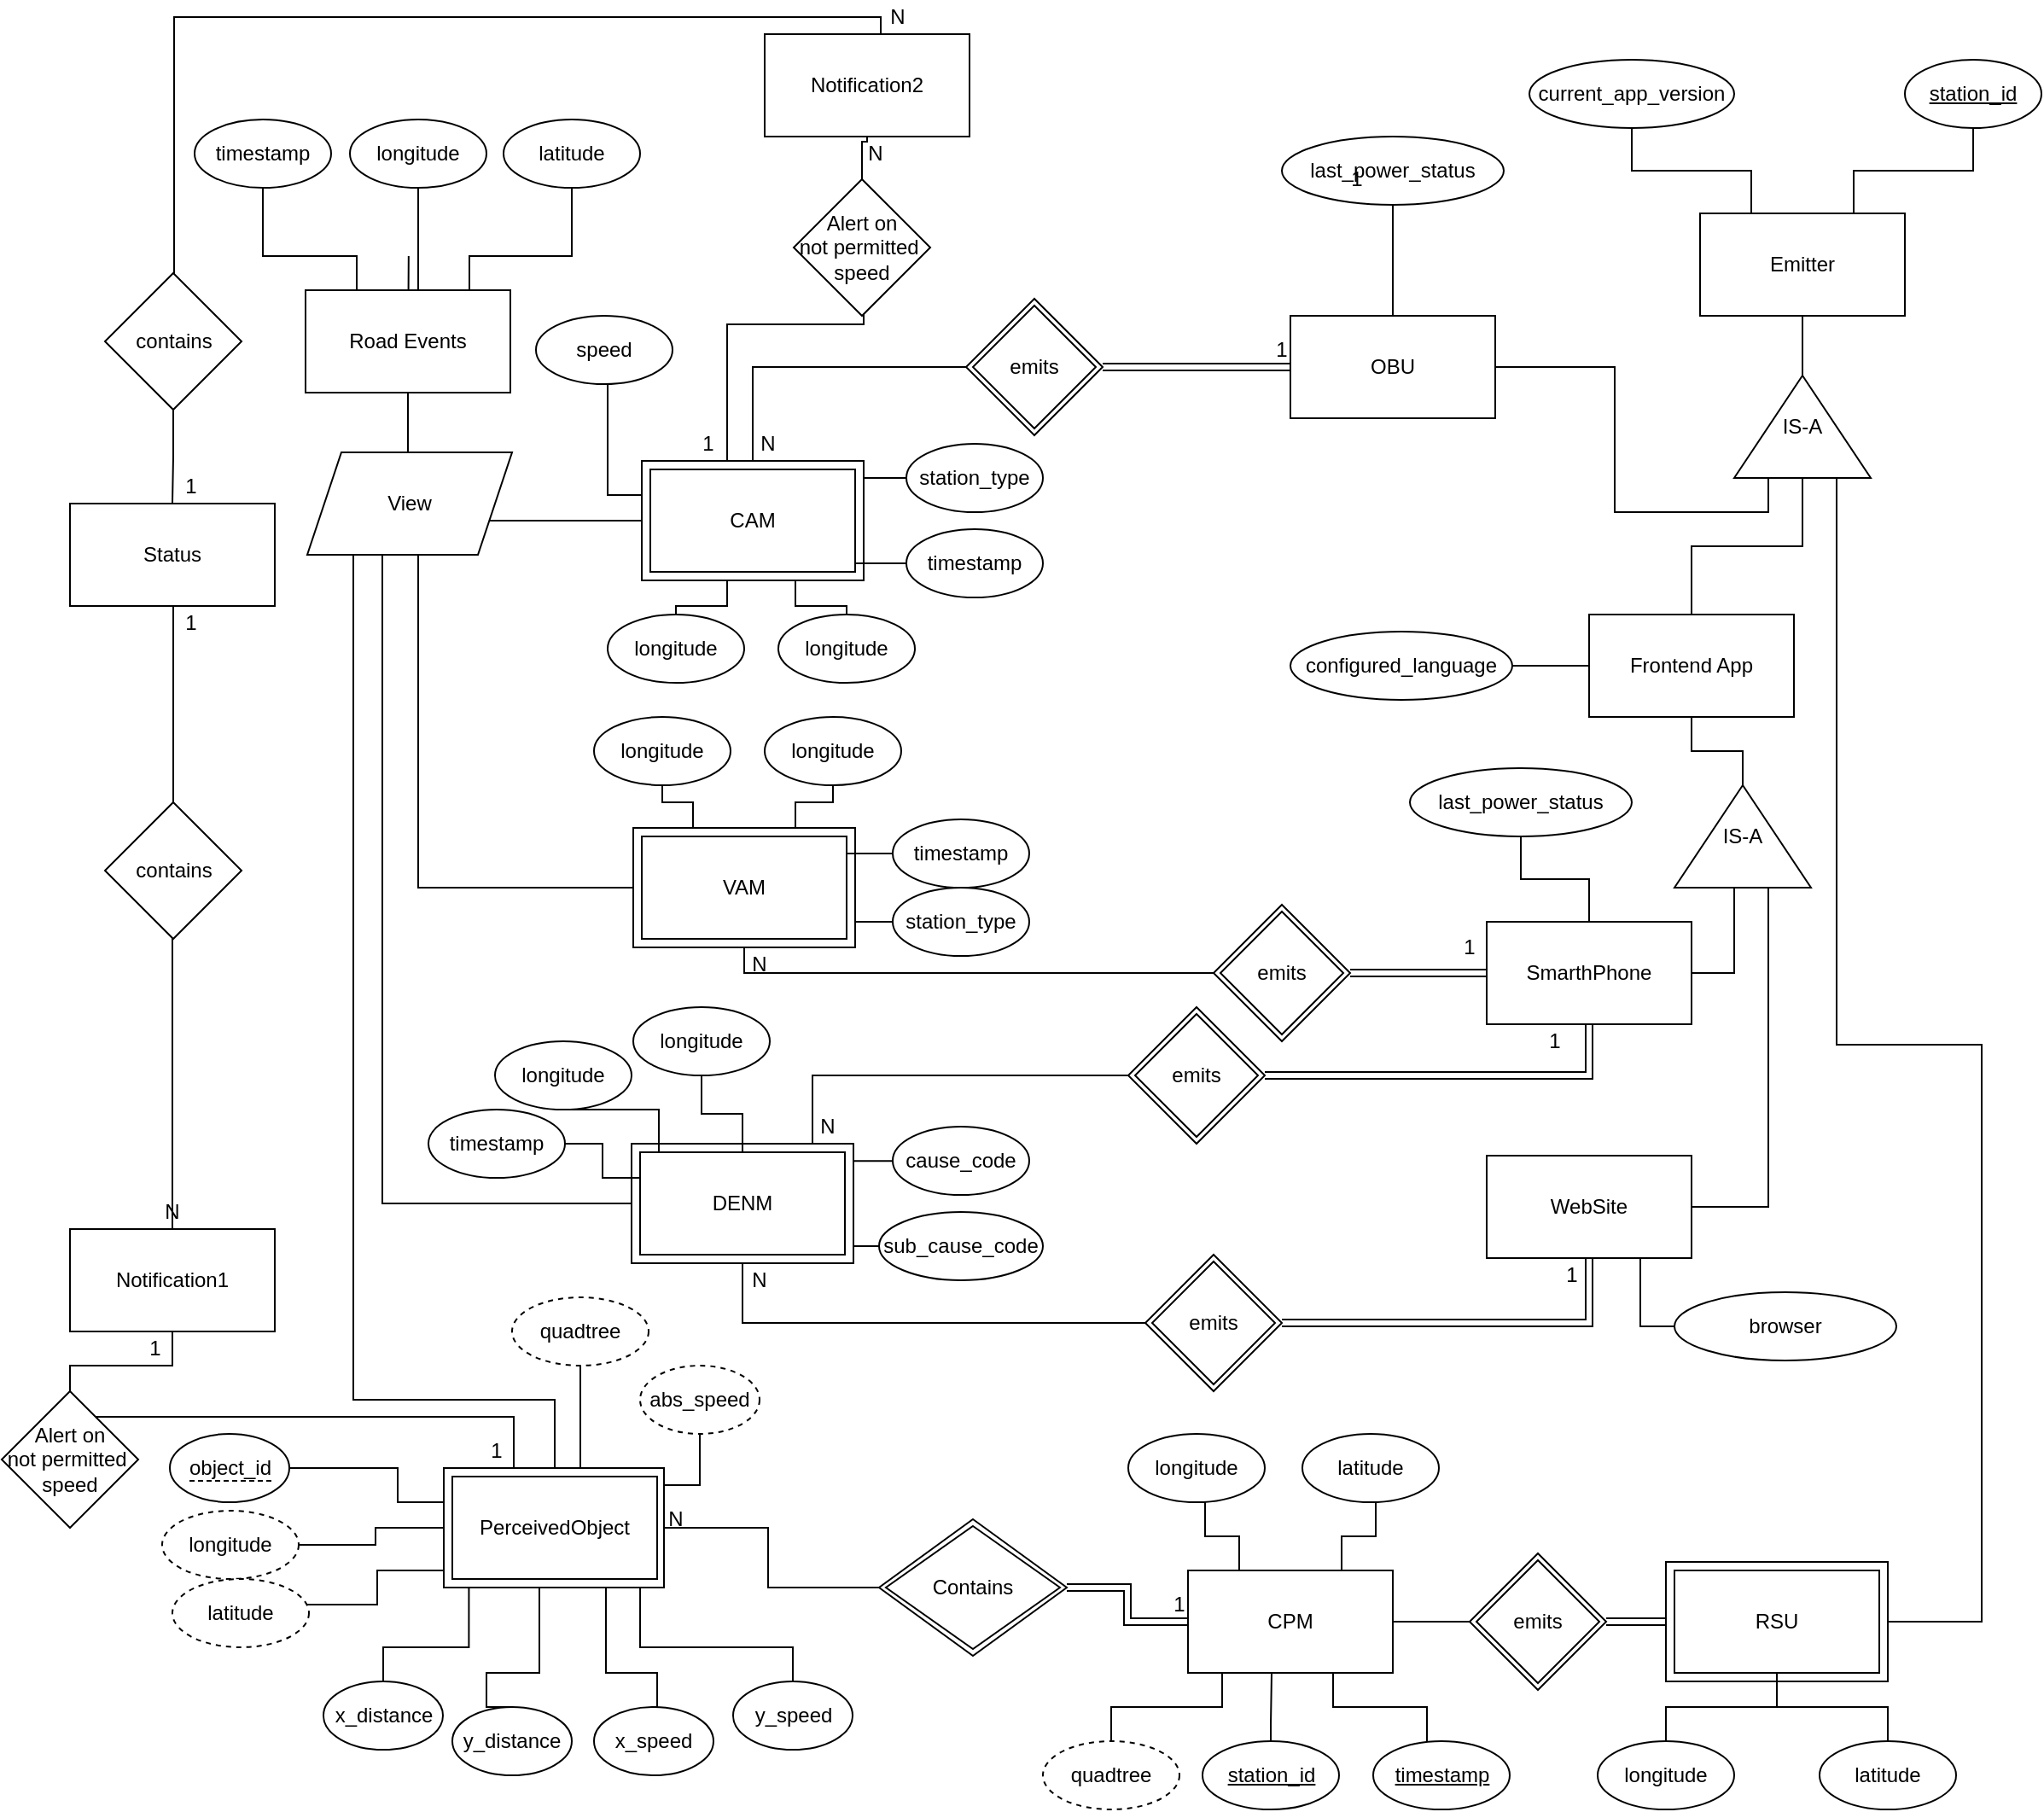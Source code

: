 <mxfile version="14.8.0" type="device"><diagram id="6PaPcvtNf6uHi-llysC4" name="Page-1"><mxGraphModel dx="1038" dy="489" grid="1" gridSize="10" guides="1" tooltips="1" connect="1" arrows="1" fold="1" page="1" pageScale="1" pageWidth="1200" pageHeight="1100" math="0" shadow="0"><root><mxCell id="0"/><mxCell id="1" parent="0"/><mxCell id="WyANn71mnW8HB14UP4LQ-8" style="edgeStyle=orthogonalEdgeStyle;rounded=0;orthogonalLoop=1;jettySize=auto;html=1;endArrow=none;endFill=0;" edge="1" parent="1" source="uCCfLY6yWy59Nrj04FJ7-2" target="WyANn71mnW8HB14UP4LQ-7"><mxGeometry relative="1" as="geometry"><Array as="points"><mxPoint x="344" y="850"/><mxPoint x="344" y="850"/></Array></mxGeometry></mxCell><mxCell id="ucsqI7avJcapHsjf32k--44" style="edgeStyle=orthogonalEdgeStyle;rounded=0;orthogonalLoop=1;jettySize=auto;html=1;endArrow=none;endFill=0;" parent="1" source="uCCfLY6yWy59Nrj04FJ7-30" target="ucsqI7avJcapHsjf32k--41" edge="1"><mxGeometry relative="1" as="geometry"><Array as="points"><mxPoint x="470" y="470"/><mxPoint x="492" y="470"/></Array></mxGeometry></mxCell><mxCell id="ucsqI7avJcapHsjf32k--45" style="edgeStyle=orthogonalEdgeStyle;rounded=0;orthogonalLoop=1;jettySize=auto;html=1;endArrow=none;endFill=0;" parent="1" source="uCCfLY6yWy59Nrj04FJ7-30" target="ucsqI7avJcapHsjf32k--42" edge="1"><mxGeometry relative="1" as="geometry"><Array as="points"><mxPoint x="410" y="470"/><mxPoint x="392" y="470"/></Array></mxGeometry></mxCell><mxCell id="ucsqI7avJcapHsjf32k--21" style="edgeStyle=orthogonalEdgeStyle;rounded=0;orthogonalLoop=1;jettySize=auto;html=1;endArrow=none;endFill=0;" parent="1" source="uCCfLY6yWy59Nrj04FJ7-78" target="ucsqI7avJcapHsjf32k--19" edge="1"><mxGeometry relative="1" as="geometry"><Array as="points"><mxPoint x="470" y="355"/><mxPoint x="500" y="355"/></Array></mxGeometry></mxCell><mxCell id="eNH_-MlL9D_157R0AB9f-15" style="edgeStyle=orthogonalEdgeStyle;rounded=0;orthogonalLoop=1;jettySize=auto;html=1;endArrow=none;endFill=0;" parent="1" source="uCCfLY6yWy59Nrj04FJ7-78" target="eNH_-MlL9D_157R0AB9f-14" edge="1"><mxGeometry relative="1" as="geometry"><Array as="points"><mxPoint x="360" y="290"/></Array></mxGeometry></mxCell><mxCell id="eNH_-MlL9D_157R0AB9f-16" style="edgeStyle=orthogonalEdgeStyle;rounded=0;orthogonalLoop=1;jettySize=auto;html=1;endArrow=none;endFill=0;" parent="1" source="uCCfLY6yWy59Nrj04FJ7-78" target="eNH_-MlL9D_157R0AB9f-19" edge="1"><mxGeometry relative="1" as="geometry"><mxPoint x="808.5" y="120" as="sourcePoint"/><Array as="points"><mxPoint x="430" y="190"/><mxPoint x="510" y="190"/></Array></mxGeometry></mxCell><mxCell id="eNH_-MlL9D_157R0AB9f-8" style="edgeStyle=orthogonalEdgeStyle;rounded=0;orthogonalLoop=1;jettySize=auto;html=1;endArrow=none;endFill=0;" parent="1" source="uCCfLY6yWy59Nrj04FJ7-2" target="eNH_-MlL9D_157R0AB9f-7" edge="1"><mxGeometry relative="1" as="geometry"><Array as="points"><mxPoint x="305" y="830"/><mxPoint x="75" y="830"/><mxPoint x="75" y="870"/></Array></mxGeometry></mxCell><mxCell id="eNH_-MlL9D_157R0AB9f-2" style="edgeStyle=orthogonalEdgeStyle;rounded=0;orthogonalLoop=1;jettySize=auto;html=1;endArrow=none;endFill=0;" parent="1" source="uCCfLY6yWy59Nrj04FJ7-2" target="eNH_-MlL9D_157R0AB9f-1" edge="1"><mxGeometry relative="1" as="geometry"><Array as="points"><mxPoint x="414" y="870"/></Array></mxGeometry></mxCell><mxCell id="5Y6IBH2IR4dklzvz58kl-82" style="edgeStyle=orthogonalEdgeStyle;rounded=0;orthogonalLoop=1;jettySize=auto;html=1;endArrow=none;endFill=0;" parent="1" source="5Y6IBH2IR4dklzvz58kl-74" target="5Y6IBH2IR4dklzvz58kl-37" edge="1"><mxGeometry relative="1" as="geometry"><Array as="points"><mxPoint x="1165" y="950"/><mxPoint x="1165" y="612"/><mxPoint x="1080" y="612"/></Array></mxGeometry></mxCell><mxCell id="5Y6IBH2IR4dklzvz58kl-77" style="edgeStyle=orthogonalEdgeStyle;rounded=0;orthogonalLoop=1;jettySize=auto;html=1;exitX=1;exitY=0.5;exitDx=0;exitDy=0;endArrow=none;endFill=0;shape=link;" parent="1" source="5Y6IBH2IR4dklzvz58kl-75" target="5Y6IBH2IR4dklzvz58kl-74" edge="1"><mxGeometry relative="1" as="geometry"/></mxCell><mxCell id="5Y6IBH2IR4dklzvz58kl-84" value="CAM" style="rounded=0;whiteSpace=wrap;html=1;" parent="1" vertex="1"><mxGeometry x="980" y="915" width="130" height="70" as="geometry"/></mxCell><mxCell id="uCCfLY6yWy59Nrj04FJ7-75" style="edgeStyle=orthogonalEdgeStyle;rounded=0;orthogonalLoop=1;jettySize=auto;html=1;exitX=0.5;exitY=1;exitDx=0;exitDy=0;entryX=0.75;entryY=0;entryDx=0;entryDy=0;endArrow=none;endFill=0;" parent="1" source="uCCfLY6yWy59Nrj04FJ7-43" target="uCCfLY6yWy59Nrj04FJ7-57" edge="1"><mxGeometry relative="1" as="geometry"><Array as="points"><mxPoint x="249" y="170"/></Array></mxGeometry></mxCell><mxCell id="uCCfLY6yWy59Nrj04FJ7-76" style="edgeStyle=orthogonalEdgeStyle;rounded=0;orthogonalLoop=1;jettySize=auto;html=1;exitX=0.5;exitY=1;exitDx=0;exitDy=0;endArrow=none;endFill=0;" parent="1" source="uCCfLY6yWy59Nrj04FJ7-44" target="uCCfLY6yWy59Nrj04FJ7-57" edge="1"><mxGeometry relative="1" as="geometry"><Array as="points"><mxPoint x="339" y="150"/><mxPoint x="279" y="150"/></Array></mxGeometry></mxCell><mxCell id="uCCfLY6yWy59Nrj04FJ7-69" style="edgeStyle=orthogonalEdgeStyle;rounded=0;orthogonalLoop=1;jettySize=auto;html=1;exitX=0.25;exitY=0;exitDx=0;exitDy=0;entryX=0.5;entryY=1;entryDx=0;entryDy=0;endArrow=none;endFill=0;" parent="1" source="uCCfLY6yWy59Nrj04FJ7-57" target="uCCfLY6yWy59Nrj04FJ7-66" edge="1"><mxGeometry relative="1" as="geometry"><Array as="points"><mxPoint x="213" y="150"/><mxPoint x="158" y="150"/></Array></mxGeometry></mxCell><mxCell id="uCCfLY6yWy59Nrj04FJ7-74" style="edgeStyle=orthogonalEdgeStyle;rounded=0;orthogonalLoop=1;jettySize=auto;html=1;entryX=0.5;entryY=1;entryDx=0;entryDy=0;endArrow=none;endFill=0;" parent="1" edge="1"><mxGeometry relative="1" as="geometry"><mxPoint x="243" y="290" as="sourcePoint"/><mxPoint x="243.41" y="150" as="targetPoint"/><Array as="points"><mxPoint x="243" y="220"/></Array></mxGeometry></mxCell><mxCell id="5Y6IBH2IR4dklzvz58kl-70" style="edgeStyle=orthogonalEdgeStyle;rounded=0;orthogonalLoop=1;jettySize=auto;html=1;endArrow=none;endFill=0;" parent="1" source="uCCfLY6yWy59Nrj04FJ7-4" target="uCCfLY6yWy59Nrj04FJ7-2" edge="1"><mxGeometry relative="1" as="geometry"/></mxCell><mxCell id="5Y6IBH2IR4dklzvz58kl-68" style="edgeStyle=orthogonalEdgeStyle;rounded=0;orthogonalLoop=1;jettySize=auto;html=1;endArrow=none;endFill=0;" parent="1" source="uCCfLY6yWy59Nrj04FJ7-2" target="ucsqI7avJcapHsjf32k--1" edge="1"><mxGeometry relative="1" as="geometry"><Array as="points"><mxPoint x="329" y="820"/><mxPoint x="211" y="820"/></Array><mxPoint x="240" y="400" as="targetPoint"/></mxGeometry></mxCell><mxCell id="uCCfLY6yWy59Nrj04FJ7-49" style="edgeStyle=orthogonalEdgeStyle;rounded=0;orthogonalLoop=1;jettySize=auto;html=1;exitX=1.003;exitY=0.085;exitDx=0;exitDy=0;entryX=0;entryY=0.5;entryDx=0;entryDy=0;endArrow=none;endFill=0;exitPerimeter=0;" parent="1" target="uCCfLY6yWy59Nrj04FJ7-48" edge="1"><mxGeometry relative="1" as="geometry"><mxPoint x="500.36" y="680.1" as="sourcePoint"/><Array as="points"><mxPoint x="530" y="680"/><mxPoint x="530" y="680"/></Array></mxGeometry></mxCell><mxCell id="uCCfLY6yWy59Nrj04FJ7-51" style="edgeStyle=orthogonalEdgeStyle;rounded=0;orthogonalLoop=1;jettySize=auto;html=1;entryX=0;entryY=0.5;entryDx=0;entryDy=0;endArrow=none;endFill=0;" parent="1" target="uCCfLY6yWy59Nrj04FJ7-50" edge="1"><mxGeometry relative="1" as="geometry"><mxPoint x="499" y="730" as="sourcePoint"/><Array as="points"/></mxGeometry></mxCell><mxCell id="uCCfLY6yWy59Nrj04FJ7-73" style="edgeStyle=orthogonalEdgeStyle;rounded=0;orthogonalLoop=1;jettySize=auto;html=1;exitX=0;exitY=0.5;exitDx=0;exitDy=0;endArrow=none;endFill=0;" parent="1" target="ucsqI7avJcapHsjf32k--1" edge="1"><mxGeometry relative="1" as="geometry"><Array as="points"><mxPoint x="228" y="705"/></Array><mxPoint x="378" y="705" as="sourcePoint"/><mxPoint x="228" y="400" as="targetPoint"/></mxGeometry></mxCell><mxCell id="5Y6IBH2IR4dklzvz58kl-15" style="edgeStyle=orthogonalEdgeStyle;rounded=0;orthogonalLoop=1;jettySize=auto;html=1;exitX=0;exitY=0.5;exitDx=0;exitDy=0;endArrow=none;endFill=0;entryX=0.5;entryY=0;entryDx=0;entryDy=0;" parent="1" source="5Y6IBH2IR4dklzvz58kl-13" target="uCCfLY6yWy59Nrj04FJ7-41" edge="1"><mxGeometry relative="1" as="geometry"><mxPoint x="395" y="640" as="targetPoint"/><Array as="points"><mxPoint x="480" y="630"/><mxPoint x="480" y="675"/></Array></mxGeometry></mxCell><mxCell id="5Y6IBH2IR4dklzvz58kl-20" style="edgeStyle=orthogonalEdgeStyle;rounded=0;orthogonalLoop=1;jettySize=auto;html=1;exitX=0;exitY=0.5;exitDx=0;exitDy=0;endArrow=none;endFill=0;entryX=0.25;entryY=0;entryDx=0;entryDy=0;" parent="1" source="5Y6IBH2IR4dklzvz58kl-21" target="5Y6IBH2IR4dklzvz58kl-23" edge="1"><mxGeometry relative="1" as="geometry"><mxPoint x="449" y="820.0" as="targetPoint"/><Array as="points"><mxPoint x="439" y="775"/></Array></mxGeometry></mxCell><mxCell id="5Y6IBH2IR4dklzvz58kl-66" value="CAM" style="rounded=0;whiteSpace=wrap;html=1;" parent="1" vertex="1"><mxGeometry x="374" y="670" width="130" height="70" as="geometry"/></mxCell><mxCell id="5Y6IBH2IR4dklzvz58kl-62" style="edgeStyle=orthogonalEdgeStyle;rounded=0;orthogonalLoop=1;jettySize=auto;html=1;endArrow=none;endFill=0;" parent="1" source="5Y6IBH2IR4dklzvz58kl-59" target="uCCfLY6yWy59Nrj04FJ7-78" edge="1"><mxGeometry relative="1" as="geometry"/></mxCell><mxCell id="5Y6IBH2IR4dklzvz58kl-8" style="edgeStyle=orthogonalEdgeStyle;rounded=0;orthogonalLoop=1;jettySize=auto;html=1;exitX=0;exitY=0.5;exitDx=0;exitDy=0;entryX=0.5;entryY=1;entryDx=0;entryDy=0;endArrow=none;endFill=0;" parent="1" source="5Y6IBH2IR4dklzvz58kl-3" target="uCCfLY6yWy59Nrj04FJ7-30" edge="1"><mxGeometry relative="1" as="geometry"><Array as="points"><mxPoint x="665" y="570"/><mxPoint x="439" y="570"/></Array></mxGeometry></mxCell><mxCell id="uCCfLY6yWy59Nrj04FJ7-40" style="edgeStyle=orthogonalEdgeStyle;rounded=0;orthogonalLoop=1;jettySize=auto;html=1;exitX=1;exitY=0.5;exitDx=0;exitDy=0;entryX=0;entryY=0.5;entryDx=0;entryDy=0;endArrow=none;endFill=0;" parent="1" target="uCCfLY6yWy59Nrj04FJ7-39" edge="1"><mxGeometry relative="1" as="geometry"><mxPoint x="500" y="520" as="sourcePoint"/><Array as="points"><mxPoint x="500" y="540"/><mxPoint x="527" y="540"/></Array></mxGeometry></mxCell><mxCell id="uCCfLY6yWy59Nrj04FJ7-72" style="edgeStyle=orthogonalEdgeStyle;rounded=0;orthogonalLoop=1;jettySize=auto;html=1;exitX=0;exitY=0.5;exitDx=0;exitDy=0;endArrow=none;endFill=0;" parent="1" target="ucsqI7avJcapHsjf32k--1" edge="1"><mxGeometry relative="1" as="geometry"><mxPoint x="381" y="520" as="sourcePoint"/><mxPoint x="249" y="400" as="targetPoint"/><Array as="points"><mxPoint x="249" y="520"/></Array></mxGeometry></mxCell><mxCell id="5Y6IBH2IR4dklzvz58kl-51" value="CAM" style="rounded=0;whiteSpace=wrap;html=1;" parent="1" vertex="1"><mxGeometry x="375" y="485" width="130" height="70" as="geometry"/></mxCell><mxCell id="uCCfLY6yWy59Nrj04FJ7-77" style="edgeStyle=orthogonalEdgeStyle;rounded=0;orthogonalLoop=1;jettySize=auto;html=1;endArrow=none;endFill=0;" parent="1" source="uCCfLY6yWy59Nrj04FJ7-78" target="eNH_-MlL9D_157R0AB9f-13" edge="1"><mxGeometry relative="1" as="geometry"><Array as="points"><mxPoint x="532" y="280"/><mxPoint x="532" y="280"/></Array><mxPoint x="505" y="305" as="sourcePoint"/><mxPoint x="532" y="305" as="targetPoint"/></mxGeometry></mxCell><mxCell id="uCCfLY6yWy59Nrj04FJ7-80" style="edgeStyle=orthogonalEdgeStyle;rounded=0;orthogonalLoop=1;jettySize=auto;html=1;exitX=0;exitY=0.5;exitDx=0;exitDy=0;endArrow=none;endFill=0;" parent="1" source="uCCfLY6yWy59Nrj04FJ7-78" edge="1"><mxGeometry relative="1" as="geometry"><Array as="points"><mxPoint x="270" y="305"/></Array><mxPoint x="245" y="290" as="targetPoint"/></mxGeometry></mxCell><mxCell id="ucsqI7avJcapHsjf32k--22" style="edgeStyle=orthogonalEdgeStyle;rounded=0;orthogonalLoop=1;jettySize=auto;html=1;endArrow=none;endFill=0;" parent="1" source="uCCfLY6yWy59Nrj04FJ7-78" target="ucsqI7avJcapHsjf32k--20" edge="1"><mxGeometry relative="1" as="geometry"><Array as="points"><mxPoint x="430" y="355"/><mxPoint x="400" y="355"/></Array></mxGeometry></mxCell><mxCell id="5Y6IBH2IR4dklzvz58kl-49" value="CAM" style="rounded=0;whiteSpace=wrap;html=1;" parent="1" vertex="1"><mxGeometry x="380" y="270" width="130" height="70" as="geometry"/></mxCell><mxCell id="uCCfLY6yWy59Nrj04FJ7-55" style="edgeStyle=orthogonalEdgeStyle;rounded=0;orthogonalLoop=1;jettySize=auto;html=1;endArrow=none;endFill=0;" parent="1" source="uCCfLY6yWy59Nrj04FJ7-2" target="uCCfLY6yWy59Nrj04FJ7-53" edge="1"><mxGeometry relative="1" as="geometry"><Array as="points"/></mxGeometry></mxCell><mxCell id="uCCfLY6yWy59Nrj04FJ7-56" style="edgeStyle=orthogonalEdgeStyle;rounded=0;orthogonalLoop=1;jettySize=auto;html=1;endArrow=none;endFill=0;" parent="1" source="uCCfLY6yWy59Nrj04FJ7-2" target="uCCfLY6yWy59Nrj04FJ7-54" edge="1"><mxGeometry relative="1" as="geometry"><Array as="points"><mxPoint x="225" y="920"/><mxPoint x="225" y="940"/></Array></mxGeometry></mxCell><mxCell id="uCCfLY6yWy59Nrj04FJ7-21" style="edgeStyle=orthogonalEdgeStyle;rounded=0;orthogonalLoop=1;jettySize=auto;html=1;entryX=1;entryY=0.5;entryDx=0;entryDy=0;endArrow=none;endFill=0;" parent="1" source="uCCfLY6yWy59Nrj04FJ7-2" target="uCCfLY6yWy59Nrj04FJ7-20" edge="1"><mxGeometry relative="1" as="geometry"><Array as="points"><mxPoint x="237" y="880"/><mxPoint x="237" y="860"/></Array></mxGeometry></mxCell><mxCell id="uCCfLY6yWy59Nrj04FJ7-26" style="edgeStyle=orthogonalEdgeStyle;rounded=0;orthogonalLoop=1;jettySize=auto;html=1;entryX=0.5;entryY=0;entryDx=0;entryDy=0;endArrow=none;endFill=0;exitX=0.081;exitY=1.001;exitDx=0;exitDy=0;exitPerimeter=0;" parent="1" source="uCCfLY6yWy59Nrj04FJ7-2" target="uCCfLY6yWy59Nrj04FJ7-22" edge="1"><mxGeometry relative="1" as="geometry"><mxPoint x="278" y="927" as="sourcePoint"/><Array as="points"><mxPoint x="279" y="965"/><mxPoint x="229" y="965"/></Array></mxGeometry></mxCell><mxCell id="uCCfLY6yWy59Nrj04FJ7-27" style="edgeStyle=orthogonalEdgeStyle;rounded=0;orthogonalLoop=1;jettySize=auto;html=1;exitX=0.25;exitY=1;exitDx=0;exitDy=0;entryX=0.5;entryY=0;entryDx=0;entryDy=0;endArrow=none;endFill=0;" parent="1" source="uCCfLY6yWy59Nrj04FJ7-2" target="uCCfLY6yWy59Nrj04FJ7-23" edge="1"><mxGeometry relative="1" as="geometry"><Array as="points"><mxPoint x="320" y="925"/><mxPoint x="320" y="980"/><mxPoint x="289" y="980"/><mxPoint x="289" y="1000"/></Array></mxGeometry></mxCell><mxCell id="uCCfLY6yWy59Nrj04FJ7-28" style="edgeStyle=orthogonalEdgeStyle;rounded=0;orthogonalLoop=1;jettySize=auto;html=1;exitX=0.75;exitY=1;exitDx=0;exitDy=0;entryX=0.5;entryY=0;entryDx=0;entryDy=0;endArrow=none;endFill=0;" parent="1" source="uCCfLY6yWy59Nrj04FJ7-2" target="uCCfLY6yWy59Nrj04FJ7-24" edge="1"><mxGeometry relative="1" as="geometry"><Array as="points"><mxPoint x="359" y="980"/><mxPoint x="389" y="980"/><mxPoint x="389" y="1000"/></Array></mxGeometry></mxCell><mxCell id="uCCfLY6yWy59Nrj04FJ7-29" style="edgeStyle=orthogonalEdgeStyle;rounded=0;orthogonalLoop=1;jettySize=auto;html=1;exitX=0.917;exitY=1.014;exitDx=0;exitDy=0;entryX=0.5;entryY=0;entryDx=0;entryDy=0;endArrow=none;endFill=0;exitPerimeter=0;" parent="1" source="uCCfLY6yWy59Nrj04FJ7-2" target="uCCfLY6yWy59Nrj04FJ7-25" edge="1"><mxGeometry relative="1" as="geometry"><Array as="points"><mxPoint x="379" y="965"/><mxPoint x="469" y="965"/></Array></mxGeometry></mxCell><mxCell id="uCCfLY6yWy59Nrj04FJ7-42" value="PerceivedObject" style="rounded=0;whiteSpace=wrap;html=1;double=true;" parent="1" vertex="1"><mxGeometry x="264" y="860" width="129" height="70" as="geometry"/></mxCell><mxCell id="uCCfLY6yWy59Nrj04FJ7-5" style="edgeStyle=orthogonalEdgeStyle;rounded=0;orthogonalLoop=1;jettySize=auto;html=1;endArrow=none;endFill=0;shape=link;" parent="1" source="uCCfLY6yWy59Nrj04FJ7-1" target="uCCfLY6yWy59Nrj04FJ7-4" edge="1"><mxGeometry relative="1" as="geometry"/></mxCell><mxCell id="uCCfLY6yWy59Nrj04FJ7-17" style="edgeStyle=orthogonalEdgeStyle;rounded=0;orthogonalLoop=1;jettySize=auto;html=1;exitX=0.25;exitY=0;exitDx=0;exitDy=0;endArrow=none;endFill=0;" parent="1" source="uCCfLY6yWy59Nrj04FJ7-1" target="uCCfLY6yWy59Nrj04FJ7-16" edge="1"><mxGeometry relative="1" as="geometry"><Array as="points"><mxPoint x="730" y="900"/><mxPoint x="710" y="900"/></Array></mxGeometry></mxCell><mxCell id="uCCfLY6yWy59Nrj04FJ7-19" style="edgeStyle=orthogonalEdgeStyle;rounded=0;orthogonalLoop=1;jettySize=auto;html=1;exitX=0.75;exitY=0;exitDx=0;exitDy=0;entryX=0.5;entryY=1;entryDx=0;entryDy=0;endArrow=none;endFill=0;" parent="1" source="uCCfLY6yWy59Nrj04FJ7-1" target="uCCfLY6yWy59Nrj04FJ7-18" edge="1"><mxGeometry relative="1" as="geometry"><Array as="points"><mxPoint x="790" y="900"/><mxPoint x="810" y="900"/><mxPoint x="810" y="880"/></Array></mxGeometry></mxCell><mxCell id="WyANn71mnW8HB14UP4LQ-6" style="edgeStyle=orthogonalEdgeStyle;rounded=0;orthogonalLoop=1;jettySize=auto;html=1;endArrow=none;endFill=0;" edge="1" parent="1" source="uCCfLY6yWy59Nrj04FJ7-1" target="WyANn71mnW8HB14UP4LQ-5"><mxGeometry relative="1" as="geometry"><Array as="points"><mxPoint x="720" y="1000"/><mxPoint x="655" y="1000"/></Array></mxGeometry></mxCell><mxCell id="uCCfLY6yWy59Nrj04FJ7-1" value="CPM" style="rounded=0;whiteSpace=wrap;html=1;" parent="1" vertex="1"><mxGeometry x="700" y="920" width="120" height="60" as="geometry"/></mxCell><mxCell id="uCCfLY6yWy59Nrj04FJ7-2" value="PerceivedObject" style="rounded=0;whiteSpace=wrap;html=1;double=true;" parent="1" vertex="1"><mxGeometry x="269" y="865" width="120" height="60" as="geometry"/></mxCell><mxCell id="uCCfLY6yWy59Nrj04FJ7-4" value="Contains" style="rhombus;whiteSpace=wrap;html=1;strokeWidth=1;sketch=0;fillStyle=auto;perimeterSpacing=0;stroke-linecap=&quot;butt&quot;;double=1;" parent="1" vertex="1"><mxGeometry x="519" y="890" width="110" height="80" as="geometry"/></mxCell><mxCell id="uCCfLY6yWy59Nrj04FJ7-7" value="1" style="text;html=1;strokeColor=none;fillColor=none;align=center;verticalAlign=middle;whiteSpace=wrap;rounded=0;" parent="1" vertex="1"><mxGeometry x="675" y="930" width="40" height="20" as="geometry"/></mxCell><mxCell id="5Y6IBH2IR4dklzvz58kl-72" style="edgeStyle=orthogonalEdgeStyle;rounded=0;orthogonalLoop=1;jettySize=auto;html=1;endArrow=none;endFill=0;" parent="1" source="uCCfLY6yWy59Nrj04FJ7-10" target="uCCfLY6yWy59Nrj04FJ7-1" edge="1"><mxGeometry relative="1" as="geometry"><Array as="points"><mxPoint x="749" y="1010"/><mxPoint x="749" y="1010"/></Array></mxGeometry></mxCell><mxCell id="uCCfLY6yWy59Nrj04FJ7-10" value="&lt;u&gt;station_id&lt;/u&gt;" style="ellipse;whiteSpace=wrap;html=1;" parent="1" vertex="1"><mxGeometry x="708.5" y="1020" width="80" height="40" as="geometry"/></mxCell><mxCell id="5Y6IBH2IR4dklzvz58kl-73" style="edgeStyle=orthogonalEdgeStyle;rounded=0;orthogonalLoop=1;jettySize=auto;html=1;endArrow=none;endFill=0;" parent="1" source="uCCfLY6yWy59Nrj04FJ7-12" target="uCCfLY6yWy59Nrj04FJ7-1" edge="1"><mxGeometry relative="1" as="geometry"><Array as="points"><mxPoint x="840" y="1000"/><mxPoint x="785" y="1000"/></Array></mxGeometry></mxCell><mxCell id="uCCfLY6yWy59Nrj04FJ7-12" value="&lt;u&gt;timestamp&lt;/u&gt;" style="ellipse;whiteSpace=wrap;html=1;" parent="1" vertex="1"><mxGeometry x="808.5" y="1020" width="80" height="40" as="geometry"/></mxCell><mxCell id="uCCfLY6yWy59Nrj04FJ7-16" value="longitude" style="ellipse;whiteSpace=wrap;html=1;" parent="1" vertex="1"><mxGeometry x="665" y="840" width="80" height="40" as="geometry"/></mxCell><mxCell id="uCCfLY6yWy59Nrj04FJ7-18" value="latitude" style="ellipse;whiteSpace=wrap;html=1;" parent="1" vertex="1"><mxGeometry x="767" y="840" width="80" height="40" as="geometry"/></mxCell><mxCell id="uCCfLY6yWy59Nrj04FJ7-20" value="&lt;div style=&quot;border-bottom: 1px dashed black&quot;&gt;object_id&lt;/div&gt;" style="ellipse;whiteSpace=wrap;html=1;" parent="1" vertex="1"><mxGeometry x="103.5" y="840" width="70" height="40" as="geometry"/></mxCell><mxCell id="uCCfLY6yWy59Nrj04FJ7-22" value="x_distance" style="ellipse;whiteSpace=wrap;html=1;" parent="1" vertex="1"><mxGeometry x="193.5" y="985" width="70" height="40" as="geometry"/></mxCell><mxCell id="uCCfLY6yWy59Nrj04FJ7-23" value="y_distance" style="ellipse;whiteSpace=wrap;html=1;" parent="1" vertex="1"><mxGeometry x="269" y="1000" width="70" height="40" as="geometry"/></mxCell><mxCell id="uCCfLY6yWy59Nrj04FJ7-24" value="x_speed" style="ellipse;whiteSpace=wrap;html=1;" parent="1" vertex="1"><mxGeometry x="352" y="1000" width="70" height="40" as="geometry"/></mxCell><mxCell id="uCCfLY6yWy59Nrj04FJ7-25" value="y_speed" style="ellipse;whiteSpace=wrap;html=1;" parent="1" vertex="1"><mxGeometry x="433.5" y="985" width="70" height="40" as="geometry"/></mxCell><mxCell id="ucsqI7avJcapHsjf32k--43" style="edgeStyle=orthogonalEdgeStyle;rounded=0;orthogonalLoop=1;jettySize=auto;html=1;endArrow=none;endFill=0;" parent="1" source="uCCfLY6yWy59Nrj04FJ7-30" target="ucsqI7avJcapHsjf32k--40" edge="1"><mxGeometry relative="1" as="geometry"><Array as="points"><mxPoint x="520" y="500"/><mxPoint x="520" y="500"/></Array></mxGeometry></mxCell><mxCell id="uCCfLY6yWy59Nrj04FJ7-30" value="VAM" style="rounded=0;whiteSpace=wrap;html=1;absoluteArcSize=0;arcSize=12;imageHeight=24;" parent="1" vertex="1"><mxGeometry x="380" y="490" width="120" height="60" as="geometry"/></mxCell><mxCell id="uCCfLY6yWy59Nrj04FJ7-39" value="station_type" style="ellipse;whiteSpace=wrap;html=1;" parent="1" vertex="1"><mxGeometry x="527" y="520" width="80" height="40" as="geometry"/></mxCell><mxCell id="uCCfLY6yWy59Nrj04FJ7-41" value="DENM" style="rounded=0;whiteSpace=wrap;html=1;sketch=0;strokeColor=#000000;strokeWidth=1;" parent="1" vertex="1"><mxGeometry x="379" y="675" width="120" height="60" as="geometry"/></mxCell><mxCell id="uCCfLY6yWy59Nrj04FJ7-43" value="longitude" style="ellipse;whiteSpace=wrap;html=1;" parent="1" vertex="1"><mxGeometry x="209" y="70" width="80" height="40" as="geometry"/></mxCell><mxCell id="uCCfLY6yWy59Nrj04FJ7-44" value="latitude" style="ellipse;whiteSpace=wrap;html=1;" parent="1" vertex="1"><mxGeometry x="299" y="70" width="80" height="40" as="geometry"/></mxCell><mxCell id="uCCfLY6yWy59Nrj04FJ7-48" value="cause_code" style="ellipse;whiteSpace=wrap;html=1;" parent="1" vertex="1"><mxGeometry x="527" y="660" width="80" height="40" as="geometry"/></mxCell><mxCell id="uCCfLY6yWy59Nrj04FJ7-50" value="sub_cause_code" style="ellipse;whiteSpace=wrap;html=1;" parent="1" vertex="1"><mxGeometry x="519" y="710" width="96" height="40" as="geometry"/></mxCell><mxCell id="uCCfLY6yWy59Nrj04FJ7-53" value="longitude" style="ellipse;whiteSpace=wrap;html=1;dashed=1;" parent="1" vertex="1"><mxGeometry x="99" y="885" width="80" height="40" as="geometry"/></mxCell><mxCell id="uCCfLY6yWy59Nrj04FJ7-54" value="latitude" style="ellipse;whiteSpace=wrap;html=1;dashed=1;" parent="1" vertex="1"><mxGeometry x="105" y="925" width="80" height="40" as="geometry"/></mxCell><mxCell id="uCCfLY6yWy59Nrj04FJ7-57" value="Road Events" style="rounded=0;whiteSpace=wrap;html=1;sketch=0;strokeColor=#000000;strokeWidth=1;rotation=0;" parent="1" vertex="1"><mxGeometry x="183" y="170" width="120" height="60" as="geometry"/></mxCell><mxCell id="uCCfLY6yWy59Nrj04FJ7-66" value="timestamp" style="ellipse;whiteSpace=wrap;html=1;" parent="1" vertex="1"><mxGeometry x="118" y="70" width="80" height="40" as="geometry"/></mxCell><mxCell id="ucsqI7avJcapHsjf32k--18" style="edgeStyle=orthogonalEdgeStyle;rounded=0;orthogonalLoop=1;jettySize=auto;html=1;endArrow=none;endFill=0;" parent="1" source="uCCfLY6yWy59Nrj04FJ7-78" target="ucsqI7avJcapHsjf32k--17" edge="1"><mxGeometry relative="1" as="geometry"><mxPoint x="474" y="320" as="sourcePoint"/><Array as="points"><mxPoint x="510" y="330"/><mxPoint x="510" y="330"/></Array></mxGeometry></mxCell><mxCell id="uCCfLY6yWy59Nrj04FJ7-78" value="CAM" style="rounded=0;whiteSpace=wrap;html=1;" parent="1" vertex="1"><mxGeometry x="385" y="275" width="120" height="60" as="geometry"/></mxCell><mxCell id="5Y6IBH2IR4dklzvz58kl-41" style="edgeStyle=orthogonalEdgeStyle;rounded=0;orthogonalLoop=1;jettySize=auto;html=1;endArrow=none;endFill=0;" parent="1" source="5Y6IBH2IR4dklzvz58kl-1" target="ucsqI7avJcapHsjf32k--62" edge="1"><mxGeometry relative="1" as="geometry"><Array as="points"><mxPoint x="1020" y="570"/></Array></mxGeometry></mxCell><mxCell id="5Y6IBH2IR4dklzvz58kl-1" value="SmarthPhone" style="rounded=0;whiteSpace=wrap;html=1;" parent="1" vertex="1"><mxGeometry x="875" y="540" width="120" height="60" as="geometry"/></mxCell><mxCell id="5Y6IBH2IR4dklzvz58kl-9" style="edgeStyle=orthogonalEdgeStyle;rounded=0;orthogonalLoop=1;jettySize=auto;html=1;exitX=1;exitY=0.5;exitDx=0;exitDy=0;entryX=0;entryY=0.5;entryDx=0;entryDy=0;endArrow=none;endFill=0;shape=link;" parent="1" source="5Y6IBH2IR4dklzvz58kl-3" target="5Y6IBH2IR4dklzvz58kl-1" edge="1"><mxGeometry relative="1" as="geometry"/></mxCell><mxCell id="5Y6IBH2IR4dklzvz58kl-3" value="emits" style="rhombus;whiteSpace=wrap;html=1;double=1;" parent="1" vertex="1"><mxGeometry x="715" y="530" width="80" height="80" as="geometry"/></mxCell><mxCell id="5Y6IBH2IR4dklzvz58kl-10" value="1" style="text;html=1;strokeColor=none;fillColor=none;align=center;verticalAlign=middle;whiteSpace=wrap;rounded=0;" parent="1" vertex="1"><mxGeometry x="845" y="545" width="40" height="20" as="geometry"/></mxCell><mxCell id="5Y6IBH2IR4dklzvz58kl-11" value="N" style="text;html=1;strokeColor=none;fillColor=none;align=center;verticalAlign=middle;whiteSpace=wrap;rounded=0;" parent="1" vertex="1"><mxGeometry x="429" y="555" width="40" height="20" as="geometry"/></mxCell><mxCell id="5Y6IBH2IR4dklzvz58kl-12" style="edgeStyle=orthogonalEdgeStyle;rounded=0;orthogonalLoop=1;jettySize=auto;html=1;exitX=1;exitY=0.5;exitDx=0;exitDy=0;entryX=0.5;entryY=1;entryDx=0;entryDy=0;endArrow=none;endFill=0;shape=link;" parent="1" source="5Y6IBH2IR4dklzvz58kl-13" target="5Y6IBH2IR4dklzvz58kl-1" edge="1"><mxGeometry relative="1" as="geometry"><mxPoint x="845" y="702.5" as="targetPoint"/></mxGeometry></mxCell><mxCell id="5Y6IBH2IR4dklzvz58kl-13" value="emits" style="rhombus;whiteSpace=wrap;html=1;double=1;" parent="1" vertex="1"><mxGeometry x="665" y="590" width="80" height="80" as="geometry"/></mxCell><mxCell id="5Y6IBH2IR4dklzvz58kl-14" value="1" style="text;html=1;strokeColor=none;fillColor=none;align=center;verticalAlign=middle;whiteSpace=wrap;rounded=0;" parent="1" vertex="1"><mxGeometry x="895" y="600" width="40" height="20" as="geometry"/></mxCell><mxCell id="5Y6IBH2IR4dklzvz58kl-16" value="N" style="text;html=1;strokeColor=none;fillColor=none;align=center;verticalAlign=middle;whiteSpace=wrap;rounded=0;" parent="1" vertex="1"><mxGeometry x="469" y="650" width="40" height="20" as="geometry"/></mxCell><mxCell id="5Y6IBH2IR4dklzvz58kl-42" style="edgeStyle=orthogonalEdgeStyle;rounded=0;orthogonalLoop=1;jettySize=auto;html=1;endArrow=none;endFill=0;" parent="1" source="ucsqI7avJcapHsjf32k--62" target="ucsqI7avJcapHsjf32k--61" edge="1"><mxGeometry relative="1" as="geometry"><Array as="points"/></mxGeometry></mxCell><mxCell id="5Y6IBH2IR4dklzvz58kl-18" value="WebSite" style="rounded=0;whiteSpace=wrap;html=1;" parent="1" vertex="1"><mxGeometry x="875" y="677" width="120" height="60" as="geometry"/></mxCell><mxCell id="5Y6IBH2IR4dklzvz58kl-19" style="edgeStyle=orthogonalEdgeStyle;rounded=0;orthogonalLoop=1;jettySize=auto;html=1;exitX=1;exitY=0.5;exitDx=0;exitDy=0;endArrow=none;endFill=0;entryX=0.5;entryY=1;entryDx=0;entryDy=0;shape=link;" parent="1" source="5Y6IBH2IR4dklzvz58kl-21" target="5Y6IBH2IR4dklzvz58kl-18" edge="1"><mxGeometry relative="1" as="geometry"><mxPoint x="935" y="730" as="targetPoint"/></mxGeometry></mxCell><mxCell id="5Y6IBH2IR4dklzvz58kl-21" value="emits" style="rhombus;whiteSpace=wrap;html=1;double=1;" parent="1" vertex="1"><mxGeometry x="675" y="735" width="80" height="80" as="geometry"/></mxCell><mxCell id="5Y6IBH2IR4dklzvz58kl-22" value="1" style="text;html=1;strokeColor=none;fillColor=none;align=center;verticalAlign=middle;whiteSpace=wrap;rounded=0;" parent="1" vertex="1"><mxGeometry x="905" y="737" width="40" height="20" as="geometry"/></mxCell><mxCell id="5Y6IBH2IR4dklzvz58kl-23" value="N" style="text;html=1;strokeColor=none;fillColor=none;align=center;verticalAlign=middle;whiteSpace=wrap;rounded=0;" parent="1" vertex="1"><mxGeometry x="429" y="740" width="40" height="20" as="geometry"/></mxCell><mxCell id="5Y6IBH2IR4dklzvz58kl-44" style="edgeStyle=orthogonalEdgeStyle;rounded=0;orthogonalLoop=1;jettySize=auto;html=1;endArrow=none;endFill=0;" parent="1" source="5Y6IBH2IR4dklzvz58kl-37" target="5Y6IBH2IR4dklzvz58kl-38" edge="1"><mxGeometry relative="1" as="geometry"><Array as="points"><mxPoint x="1060" y="210"/><mxPoint x="1060" y="210"/></Array></mxGeometry></mxCell><mxCell id="5Y6IBH2IR4dklzvz58kl-37" value="IS-A" style="triangle;whiteSpace=wrap;html=1;rounded=0;sketch=0;strokeColor=#000000;strokeWidth=1;rotation=0;direction=north;" parent="1" vertex="1"><mxGeometry x="1020" y="220" width="80" height="60" as="geometry"/></mxCell><mxCell id="5Y6IBH2IR4dklzvz58kl-45" style="edgeStyle=orthogonalEdgeStyle;rounded=0;orthogonalLoop=1;jettySize=auto;html=1;endArrow=none;endFill=0;" parent="1" source="5Y6IBH2IR4dklzvz58kl-38" target="5Y6IBH2IR4dklzvz58kl-40" edge="1"><mxGeometry relative="1" as="geometry"><Array as="points"><mxPoint x="1030" y="100"/><mxPoint x="960" y="100"/></Array></mxGeometry></mxCell><mxCell id="5Y6IBH2IR4dklzvz58kl-46" style="edgeStyle=orthogonalEdgeStyle;rounded=0;orthogonalLoop=1;jettySize=auto;html=1;endArrow=none;endFill=0;" parent="1" source="5Y6IBH2IR4dklzvz58kl-38" target="5Y6IBH2IR4dklzvz58kl-39" edge="1"><mxGeometry relative="1" as="geometry"><Array as="points"><mxPoint x="1090" y="100"/><mxPoint x="1160" y="100"/></Array></mxGeometry></mxCell><mxCell id="5Y6IBH2IR4dklzvz58kl-38" value="Emitter" style="rounded=0;whiteSpace=wrap;html=1;" parent="1" vertex="1"><mxGeometry x="1000" y="125" width="120" height="60" as="geometry"/></mxCell><mxCell id="5Y6IBH2IR4dklzvz58kl-39" value="&lt;u&gt;station_id&lt;/u&gt;" style="ellipse;whiteSpace=wrap;html=1;" parent="1" vertex="1"><mxGeometry x="1120" y="35" width="80" height="40" as="geometry"/></mxCell><mxCell id="5Y6IBH2IR4dklzvz58kl-40" value="current_app_version" style="ellipse;whiteSpace=wrap;html=1;" parent="1" vertex="1"><mxGeometry x="900" y="35" width="120" height="40" as="geometry"/></mxCell><mxCell id="5Y6IBH2IR4dklzvz58kl-53" style="edgeStyle=orthogonalEdgeStyle;rounded=0;orthogonalLoop=1;jettySize=auto;html=1;endArrow=none;endFill=0;" parent="1" source="ucsqI7avJcapHsjf32k--61" target="5Y6IBH2IR4dklzvz58kl-54" edge="1"><mxGeometry relative="1" as="geometry"><mxPoint x="935" y="540" as="sourcePoint"/><Array as="points"><mxPoint x="935" y="390"/></Array></mxGeometry></mxCell><mxCell id="5Y6IBH2IR4dklzvz58kl-54" value="configured_language" style="ellipse;whiteSpace=wrap;html=1;" parent="1" vertex="1"><mxGeometry x="760" y="370" width="130" height="40" as="geometry"/></mxCell><mxCell id="5Y6IBH2IR4dklzvz58kl-56" style="edgeStyle=orthogonalEdgeStyle;rounded=0;orthogonalLoop=1;jettySize=auto;html=1;endArrow=none;endFill=0;" parent="1" source="5Y6IBH2IR4dklzvz58kl-55" target="5Y6IBH2IR4dklzvz58kl-18" edge="1"><mxGeometry relative="1" as="geometry"><Array as="points"><mxPoint x="965" y="777"/></Array></mxGeometry></mxCell><mxCell id="5Y6IBH2IR4dklzvz58kl-55" value="browser" style="ellipse;whiteSpace=wrap;html=1;" parent="1" vertex="1"><mxGeometry x="985" y="757" width="130" height="40" as="geometry"/></mxCell><mxCell id="5Y6IBH2IR4dklzvz58kl-61" style="edgeStyle=orthogonalEdgeStyle;rounded=0;orthogonalLoop=1;jettySize=auto;html=1;endArrow=none;endFill=0;shape=link;" parent="1" source="5Y6IBH2IR4dklzvz58kl-57" target="5Y6IBH2IR4dklzvz58kl-59" edge="1"><mxGeometry relative="1" as="geometry"/></mxCell><mxCell id="5Y6IBH2IR4dklzvz58kl-65" style="edgeStyle=orthogonalEdgeStyle;rounded=0;orthogonalLoop=1;jettySize=auto;html=1;exitX=1;exitY=0.5;exitDx=0;exitDy=0;entryX=0;entryY=0.25;entryDx=0;entryDy=0;endArrow=none;endFill=0;" parent="1" source="5Y6IBH2IR4dklzvz58kl-57" target="5Y6IBH2IR4dklzvz58kl-37" edge="1"><mxGeometry relative="1" as="geometry"/></mxCell><mxCell id="5Y6IBH2IR4dklzvz58kl-81" style="edgeStyle=orthogonalEdgeStyle;rounded=0;orthogonalLoop=1;jettySize=auto;html=1;endArrow=none;endFill=0;" parent="1" source="5Y6IBH2IR4dklzvz58kl-57" target="5Y6IBH2IR4dklzvz58kl-80" edge="1"><mxGeometry relative="1" as="geometry"/></mxCell><mxCell id="5Y6IBH2IR4dklzvz58kl-57" value="OBU" style="rounded=0;whiteSpace=wrap;html=1;" parent="1" vertex="1"><mxGeometry x="760" y="185" width="120" height="60" as="geometry"/></mxCell><mxCell id="5Y6IBH2IR4dklzvz58kl-59" value="emits" style="rhombus;whiteSpace=wrap;html=1;double=1;" parent="1" vertex="1"><mxGeometry x="570" y="175" width="80" height="80" as="geometry"/></mxCell><mxCell id="5Y6IBH2IR4dklzvz58kl-63" value="N" style="text;html=1;strokeColor=none;fillColor=none;align=center;verticalAlign=middle;whiteSpace=wrap;rounded=0;" parent="1" vertex="1"><mxGeometry x="434" y="250" width="40" height="20" as="geometry"/></mxCell><mxCell id="5Y6IBH2IR4dklzvz58kl-64" value="1" style="text;html=1;strokeColor=none;fillColor=none;align=center;verticalAlign=middle;whiteSpace=wrap;rounded=0;" parent="1" vertex="1"><mxGeometry x="735" y="195" width="40" height="20" as="geometry"/></mxCell><mxCell id="5Y6IBH2IR4dklzvz58kl-71" value="N" style="text;html=1;strokeColor=none;fillColor=none;align=center;verticalAlign=middle;whiteSpace=wrap;rounded=0;" parent="1" vertex="1"><mxGeometry x="380" y="880" width="40" height="20" as="geometry"/></mxCell><mxCell id="WyANn71mnW8HB14UP4LQ-3" style="edgeStyle=orthogonalEdgeStyle;rounded=0;orthogonalLoop=1;jettySize=auto;html=1;endArrow=none;endFill=0;" edge="1" parent="1" source="5Y6IBH2IR4dklzvz58kl-74" target="WyANn71mnW8HB14UP4LQ-2"><mxGeometry relative="1" as="geometry"/></mxCell><mxCell id="WyANn71mnW8HB14UP4LQ-4" style="edgeStyle=orthogonalEdgeStyle;rounded=0;orthogonalLoop=1;jettySize=auto;html=1;endArrow=none;endFill=0;" edge="1" parent="1" source="5Y6IBH2IR4dklzvz58kl-74" target="WyANn71mnW8HB14UP4LQ-1"><mxGeometry relative="1" as="geometry"/></mxCell><mxCell id="5Y6IBH2IR4dklzvz58kl-74" value="RSU" style="rounded=0;whiteSpace=wrap;html=1;" parent="1" vertex="1"><mxGeometry x="985" y="920" width="120" height="60" as="geometry"/></mxCell><mxCell id="5Y6IBH2IR4dklzvz58kl-76" style="edgeStyle=orthogonalEdgeStyle;rounded=0;orthogonalLoop=1;jettySize=auto;html=1;exitX=0;exitY=0.5;exitDx=0;exitDy=0;endArrow=none;endFill=0;" parent="1" source="5Y6IBH2IR4dklzvz58kl-75" target="uCCfLY6yWy59Nrj04FJ7-1" edge="1"><mxGeometry relative="1" as="geometry"/></mxCell><mxCell id="5Y6IBH2IR4dklzvz58kl-75" value="emits" style="rhombus;whiteSpace=wrap;html=1;double=1;" parent="1" vertex="1"><mxGeometry x="865" y="910" width="80" height="80" as="geometry"/></mxCell><mxCell id="5Y6IBH2IR4dklzvz58kl-80" value="last_power_status" style="ellipse;whiteSpace=wrap;html=1;" parent="1" vertex="1"><mxGeometry x="755" y="80" width="130" height="40" as="geometry"/></mxCell><mxCell id="eNH_-MlL9D_157R0AB9f-1" value="abs_speed" style="ellipse;whiteSpace=wrap;html=1;dashed=1;" parent="1" vertex="1"><mxGeometry x="379" y="800" width="70" height="40" as="geometry"/></mxCell><mxCell id="eNH_-MlL9D_157R0AB9f-6" value="Notification1" style="rounded=0;whiteSpace=wrap;html=1;" parent="1" vertex="1"><mxGeometry x="45" y="720" width="120" height="60" as="geometry"/></mxCell><mxCell id="eNH_-MlL9D_157R0AB9f-9" style="edgeStyle=orthogonalEdgeStyle;rounded=0;orthogonalLoop=1;jettySize=auto;html=1;endArrow=none;endFill=0;" parent="1" source="eNH_-MlL9D_157R0AB9f-7" target="eNH_-MlL9D_157R0AB9f-6" edge="1"><mxGeometry relative="1" as="geometry"><Array as="points"><mxPoint x="45" y="800"/><mxPoint x="105" y="800"/></Array></mxGeometry></mxCell><mxCell id="eNH_-MlL9D_157R0AB9f-7" value="Alert on&lt;br&gt;not permitted&amp;nbsp;&lt;br&gt;speed" style="rhombus;whiteSpace=wrap;html=1;" parent="1" vertex="1"><mxGeometry x="5" y="815" width="80" height="80" as="geometry"/></mxCell><mxCell id="eNH_-MlL9D_157R0AB9f-11" value="1" style="text;html=1;strokeColor=none;fillColor=none;align=center;verticalAlign=middle;whiteSpace=wrap;rounded=0;" parent="1" vertex="1"><mxGeometry x="85" y="780" width="20" height="20" as="geometry"/></mxCell><mxCell id="eNH_-MlL9D_157R0AB9f-12" value="1" style="text;html=1;strokeColor=none;fillColor=none;align=center;verticalAlign=middle;whiteSpace=wrap;rounded=0;" parent="1" vertex="1"><mxGeometry x="285" y="840" width="20" height="20" as="geometry"/></mxCell><mxCell id="eNH_-MlL9D_157R0AB9f-13" value="station_type" style="ellipse;whiteSpace=wrap;html=1;" parent="1" vertex="1"><mxGeometry x="535" y="260" width="80" height="40" as="geometry"/></mxCell><mxCell id="eNH_-MlL9D_157R0AB9f-14" value="speed" style="ellipse;whiteSpace=wrap;html=1;" parent="1" vertex="1"><mxGeometry x="318" y="185" width="80" height="40" as="geometry"/></mxCell><mxCell id="ucsqI7avJcapHsjf32k--26" style="edgeStyle=orthogonalEdgeStyle;rounded=0;orthogonalLoop=1;jettySize=auto;html=1;endArrow=none;endFill=0;" parent="1" source="eNH_-MlL9D_157R0AB9f-17" target="ucsqI7avJcapHsjf32k--25" edge="1"><mxGeometry relative="1" as="geometry"><Array as="points"><mxPoint x="520" y="10"/><mxPoint x="106" y="10"/></Array></mxGeometry></mxCell><mxCell id="eNH_-MlL9D_157R0AB9f-17" value="Notification2" style="rounded=0;whiteSpace=wrap;html=1;" parent="1" vertex="1"><mxGeometry x="452" y="20" width="120" height="60" as="geometry"/></mxCell><mxCell id="eNH_-MlL9D_157R0AB9f-18" style="edgeStyle=orthogonalEdgeStyle;rounded=0;orthogonalLoop=1;jettySize=auto;html=1;endArrow=none;endFill=0;" parent="1" source="eNH_-MlL9D_157R0AB9f-19" target="eNH_-MlL9D_157R0AB9f-17" edge="1"><mxGeometry relative="1" as="geometry"><Array as="points"><mxPoint x="509" y="83"/><mxPoint x="512" y="83"/></Array></mxGeometry></mxCell><mxCell id="eNH_-MlL9D_157R0AB9f-19" value="Alert on&lt;br&gt;not permitted&amp;nbsp;&lt;br&gt;speed" style="rhombus;whiteSpace=wrap;html=1;" parent="1" vertex="1"><mxGeometry x="469" y="105" width="80" height="80" as="geometry"/></mxCell><mxCell id="eNH_-MlL9D_157R0AB9f-20" value="N" style="text;html=1;strokeColor=none;fillColor=none;align=center;verticalAlign=middle;whiteSpace=wrap;rounded=0;" parent="1" vertex="1"><mxGeometry x="507" y="80" width="20" height="20" as="geometry"/></mxCell><mxCell id="eNH_-MlL9D_157R0AB9f-21" value="1" style="text;html=1;strokeColor=none;fillColor=none;align=center;verticalAlign=middle;whiteSpace=wrap;rounded=0;" parent="1" vertex="1"><mxGeometry x="788.5" y="95" width="20" height="20" as="geometry"/></mxCell><mxCell id="eNH_-MlL9D_157R0AB9f-22" value="1" style="text;html=1;strokeColor=none;fillColor=none;align=center;verticalAlign=middle;whiteSpace=wrap;rounded=0;" parent="1" vertex="1"><mxGeometry x="409" y="250" width="20" height="20" as="geometry"/></mxCell><mxCell id="ucsqI7avJcapHsjf32k--1" value="View" style="shape=parallelogram;perimeter=parallelogramPerimeter;whiteSpace=wrap;html=1;fixedSize=1;" parent="1" vertex="1"><mxGeometry x="184" y="265" width="120" height="60" as="geometry"/></mxCell><mxCell id="ucsqI7avJcapHsjf32k--17" value="timestamp" style="ellipse;whiteSpace=wrap;html=1;" parent="1" vertex="1"><mxGeometry x="535" y="310" width="80" height="40" as="geometry"/></mxCell><mxCell id="ucsqI7avJcapHsjf32k--19" value="longitude" style="ellipse;whiteSpace=wrap;html=1;" parent="1" vertex="1"><mxGeometry x="460" y="360" width="80" height="40" as="geometry"/></mxCell><mxCell id="ucsqI7avJcapHsjf32k--20" value="longitude" style="ellipse;whiteSpace=wrap;html=1;" parent="1" vertex="1"><mxGeometry x="360" y="360" width="80" height="40" as="geometry"/></mxCell><mxCell id="ucsqI7avJcapHsjf32k--23" value="Status" style="rounded=0;whiteSpace=wrap;html=1;" parent="1" vertex="1"><mxGeometry x="45" y="295" width="120" height="60" as="geometry"/></mxCell><mxCell id="ucsqI7avJcapHsjf32k--27" style="edgeStyle=orthogonalEdgeStyle;rounded=0;orthogonalLoop=1;jettySize=auto;html=1;endArrow=none;endFill=0;" parent="1" source="ucsqI7avJcapHsjf32k--25" target="ucsqI7avJcapHsjf32k--23" edge="1"><mxGeometry relative="1" as="geometry"><mxPoint x="105" y="220" as="sourcePoint"/></mxGeometry></mxCell><mxCell id="ucsqI7avJcapHsjf32k--25" value="contains" style="rhombus;whiteSpace=wrap;html=1;" parent="1" vertex="1"><mxGeometry x="65.5" y="160" width="80" height="80" as="geometry"/></mxCell><mxCell id="ucsqI7avJcapHsjf32k--29" value="1" style="text;html=1;strokeColor=none;fillColor=none;align=center;verticalAlign=middle;whiteSpace=wrap;rounded=0;" parent="1" vertex="1"><mxGeometry x="105.5" y="275" width="20" height="20" as="geometry"/></mxCell><mxCell id="ucsqI7avJcapHsjf32k--30" value="N" style="text;html=1;strokeColor=none;fillColor=none;align=center;verticalAlign=middle;whiteSpace=wrap;rounded=0;" parent="1" vertex="1"><mxGeometry x="520" width="20" height="20" as="geometry"/></mxCell><mxCell id="ucsqI7avJcapHsjf32k--33" value="1" style="text;html=1;strokeColor=none;fillColor=none;align=center;verticalAlign=middle;whiteSpace=wrap;rounded=0;" parent="1" vertex="1"><mxGeometry x="105.5" y="355" width="20" height="20" as="geometry"/></mxCell><mxCell id="ucsqI7avJcapHsjf32k--34" value="N" style="text;html=1;strokeColor=none;fillColor=none;align=center;verticalAlign=middle;whiteSpace=wrap;rounded=0;" parent="1" vertex="1"><mxGeometry x="95" y="700" width="20" height="20" as="geometry"/></mxCell><mxCell id="ucsqI7avJcapHsjf32k--35" style="edgeStyle=orthogonalEdgeStyle;rounded=0;orthogonalLoop=1;jettySize=auto;html=1;endArrow=none;endFill=0;" parent="1" source="eNH_-MlL9D_157R0AB9f-6" target="ucsqI7avJcapHsjf32k--36" edge="1"><mxGeometry relative="1" as="geometry"><mxPoint x="234.5" y="220" as="sourcePoint"/><Array as="points"><mxPoint x="95" y="490"/><mxPoint x="95" y="490"/></Array></mxGeometry></mxCell><mxCell id="ucsqI7avJcapHsjf32k--39" style="edgeStyle=orthogonalEdgeStyle;rounded=0;orthogonalLoop=1;jettySize=auto;html=1;endArrow=none;endFill=0;" parent="1" source="ucsqI7avJcapHsjf32k--36" target="ucsqI7avJcapHsjf32k--23" edge="1"><mxGeometry relative="1" as="geometry"><Array as="points"><mxPoint x="105.5" y="430"/><mxPoint x="105.5" y="430"/></Array></mxGeometry></mxCell><mxCell id="ucsqI7avJcapHsjf32k--36" value="contains" style="rhombus;whiteSpace=wrap;html=1;" parent="1" vertex="1"><mxGeometry x="65.5" y="470" width="80" height="80" as="geometry"/></mxCell><mxCell id="ucsqI7avJcapHsjf32k--40" value="timestamp" style="ellipse;whiteSpace=wrap;html=1;" parent="1" vertex="1"><mxGeometry x="527" y="480" width="80" height="40" as="geometry"/></mxCell><mxCell id="ucsqI7avJcapHsjf32k--41" value="longitude" style="ellipse;whiteSpace=wrap;html=1;" parent="1" vertex="1"><mxGeometry x="452" y="420" width="80" height="40" as="geometry"/></mxCell><mxCell id="ucsqI7avJcapHsjf32k--42" value="longitude" style="ellipse;whiteSpace=wrap;html=1;" parent="1" vertex="1"><mxGeometry x="352" y="420" width="80" height="40" as="geometry"/></mxCell><mxCell id="ucsqI7avJcapHsjf32k--50" style="edgeStyle=orthogonalEdgeStyle;rounded=0;orthogonalLoop=1;jettySize=auto;html=1;endArrow=none;endFill=0;" parent="1" source="ucsqI7avJcapHsjf32k--46" target="uCCfLY6yWy59Nrj04FJ7-41" edge="1"><mxGeometry relative="1" as="geometry"><Array as="points"><mxPoint x="357" y="670"/><mxPoint x="357" y="690"/></Array></mxGeometry></mxCell><mxCell id="ucsqI7avJcapHsjf32k--46" value="timestamp" style="ellipse;whiteSpace=wrap;html=1;" parent="1" vertex="1"><mxGeometry x="255" y="650" width="80" height="40" as="geometry"/></mxCell><mxCell id="ucsqI7avJcapHsjf32k--52" style="edgeStyle=orthogonalEdgeStyle;rounded=0;orthogonalLoop=1;jettySize=auto;html=1;endArrow=none;endFill=0;" parent="1" source="ucsqI7avJcapHsjf32k--47" target="uCCfLY6yWy59Nrj04FJ7-41" edge="1"><mxGeometry relative="1" as="geometry"/></mxCell><mxCell id="ucsqI7avJcapHsjf32k--47" value="longitude" style="ellipse;whiteSpace=wrap;html=1;" parent="1" vertex="1"><mxGeometry x="375" y="590" width="80" height="40" as="geometry"/></mxCell><mxCell id="ucsqI7avJcapHsjf32k--51" style="edgeStyle=orthogonalEdgeStyle;rounded=0;orthogonalLoop=1;jettySize=auto;html=1;endArrow=none;endFill=0;" parent="1" source="ucsqI7avJcapHsjf32k--48" target="uCCfLY6yWy59Nrj04FJ7-41" edge="1"><mxGeometry relative="1" as="geometry"><Array as="points"><mxPoint x="390" y="650"/></Array></mxGeometry></mxCell><mxCell id="ucsqI7avJcapHsjf32k--48" value="longitude" style="ellipse;whiteSpace=wrap;html=1;" parent="1" vertex="1"><mxGeometry x="294" y="610" width="80" height="40" as="geometry"/></mxCell><mxCell id="ucsqI7avJcapHsjf32k--64" style="edgeStyle=orthogonalEdgeStyle;rounded=0;orthogonalLoop=1;jettySize=auto;html=1;endArrow=none;endFill=0;" parent="1" source="ucsqI7avJcapHsjf32k--61" target="5Y6IBH2IR4dklzvz58kl-37" edge="1"><mxGeometry relative="1" as="geometry"/></mxCell><mxCell id="ucsqI7avJcapHsjf32k--61" value="Frontend App" style="rounded=0;whiteSpace=wrap;html=1;" parent="1" vertex="1"><mxGeometry x="935" y="360" width="120" height="60" as="geometry"/></mxCell><mxCell id="ucsqI7avJcapHsjf32k--62" value="IS-A" style="triangle;whiteSpace=wrap;html=1;rounded=0;sketch=0;strokeColor=#000000;strokeWidth=1;rotation=0;direction=north;" parent="1" vertex="1"><mxGeometry x="985" y="460" width="80" height="60" as="geometry"/></mxCell><mxCell id="ucsqI7avJcapHsjf32k--63" style="edgeStyle=orthogonalEdgeStyle;rounded=0;orthogonalLoop=1;jettySize=auto;html=1;endArrow=none;endFill=0;" parent="1" source="5Y6IBH2IR4dklzvz58kl-18" target="ucsqI7avJcapHsjf32k--62" edge="1"><mxGeometry relative="1" as="geometry"><Array as="points"><mxPoint x="1040" y="707"/></Array><mxPoint x="995" y="707" as="sourcePoint"/><mxPoint x="1040" y="435" as="targetPoint"/></mxGeometry></mxCell><mxCell id="ucsqI7avJcapHsjf32k--68" style="edgeStyle=orthogonalEdgeStyle;rounded=0;orthogonalLoop=1;jettySize=auto;html=1;endArrow=none;endFill=0;" parent="1" source="ucsqI7avJcapHsjf32k--67" target="5Y6IBH2IR4dklzvz58kl-1" edge="1"><mxGeometry relative="1" as="geometry"/></mxCell><mxCell id="ucsqI7avJcapHsjf32k--67" value="&lt;span style=&quot;font-family: &amp;#34;helvetica&amp;#34;&quot;&gt;last_power_status&lt;/span&gt;" style="ellipse;whiteSpace=wrap;html=1;" parent="1" vertex="1"><mxGeometry x="830" y="450" width="130" height="40" as="geometry"/></mxCell><mxCell id="WyANn71mnW8HB14UP4LQ-1" value="latitude" style="ellipse;whiteSpace=wrap;html=1;" vertex="1" parent="1"><mxGeometry x="1070" y="1020" width="80" height="40" as="geometry"/></mxCell><mxCell id="WyANn71mnW8HB14UP4LQ-2" value="longitude" style="ellipse;whiteSpace=wrap;html=1;" vertex="1" parent="1"><mxGeometry x="940" y="1020" width="80" height="40" as="geometry"/></mxCell><mxCell id="WyANn71mnW8HB14UP4LQ-5" value="quadtree" style="ellipse;whiteSpace=wrap;html=1;dashed=1;" vertex="1" parent="1"><mxGeometry x="615" y="1020" width="80" height="40" as="geometry"/></mxCell><mxCell id="WyANn71mnW8HB14UP4LQ-7" value="quadtree" style="ellipse;whiteSpace=wrap;html=1;dashed=1;" vertex="1" parent="1"><mxGeometry x="304" y="760" width="80" height="40" as="geometry"/></mxCell></root></mxGraphModel></diagram></mxfile>